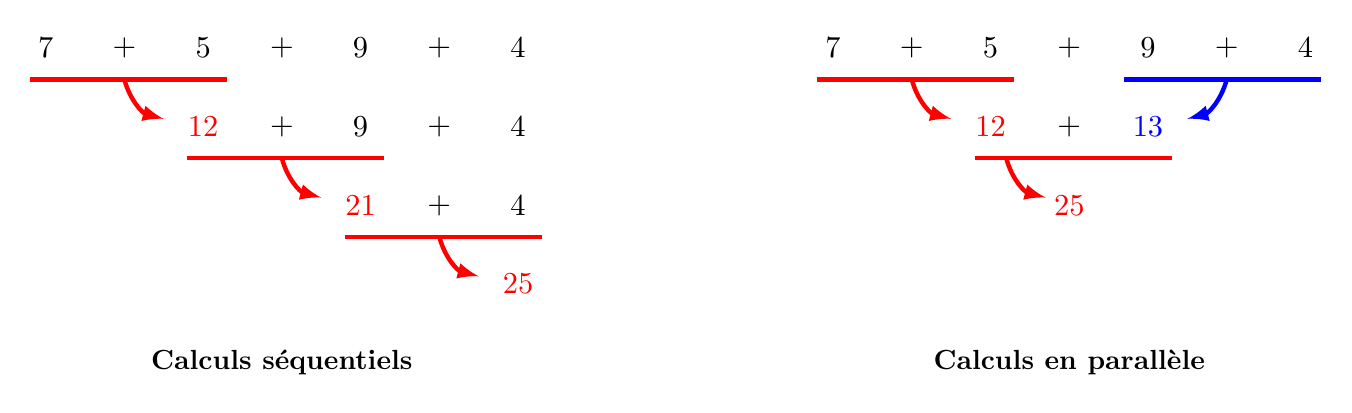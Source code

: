 \begin{tikzpicture}[scale=1]

\node[scale=1.1] at (0,0) {$7$};
\node[scale=1.1] at (1,0) {$+$};
\node[scale=1.1] at (2,0) {$5$};
\node[scale=1.1] at (3,0) {$+$};
\node[scale=1.1] at (4,0) {$9$};
\node[scale=1.1] at (5,0) {$+$};
\node[scale=1.1] at (6,0) {$4$};


\node[scale=1.1,red] at (2,-1) {$12$};
\node[scale=1.1] at (3,-1) {$+$};
\node[scale=1.1] at (4,-1) {$9$};
\node[scale=1.1] at (5,-1) {$+$};
\node[scale=1.1] at (6,-1) {$4$};


\node[scale=1.1,red] at (4,-2) {$21$};
\node[scale=1.1] at (5,-2) {$+$};
\node[scale=1.1] at (6,-2) {$4$};

\node[scale=1.1,red] at (6,-3) {$25$};

\draw[-,ultra thick,red] (-0.2,-0.4) -- (2.3,-0.4);
\draw[->,>=latex,ultra thick,red] (1,-0.4) to[bend right] ++(0.5,-0.5);

\draw[-,ultra thick,red] (2-0.2,-1-0.4) -- (2+2.3,-1-0.4);
\draw[->,>=latex,ultra thick,red] (3,-1-0.4) to[bend right] ++(0.5,-0.5);

\draw[-,ultra thick,red] (4-0.2,-2-0.4) -- (4+2.3,-2-0.4);
\draw[->,>=latex,ultra thick,red] (5,-2.4) to[bend right] ++(0.5,-0.5);

\node at (3,-4) {\bf Calculs s\'equentiels};


\begin{scope}[xshift=10cm]
\node[scale=1.1] at (0,0) {$7$};
\node[scale=1.1] at (1,0) {$+$};
\node[scale=1.1] at (2,0) {$5$};
\node[scale=1.1] at (3,0) {$+$};
\node[scale=1.1] at (4,0) {$9$};
\node[scale=1.1] at (5,0) {$+$};
\node[scale=1.1] at (6,0) {$4$};


\node[scale=1.1,red] at (2,-1) {$12$};
\node[scale=1.1] at (3,-1) {$+$};
\node[scale=1.1,blue] at (4,-1) {$13$};


\node[scale=1.1,red] at (3,-2) {$25$};

\draw[-,ultra thick,red] (-0.2,-0.4) -- (2.3,-0.4);
\draw[->,>=latex,ultra thick,red] (1,-0.4) to[bend right] ++(0.5,-0.5);

\draw[-,ultra thick,blue] (4-0.3,-0.4) -- (6.2,-0.4);
\draw[->,>=latex,ultra thick,blue] (5,-0.4) to[bend left] ++(-0.5,-0.5);

\draw[-,ultra thick,red] (2-0.2,-1-0.4) -- (2+2.3,-1-0.4);
\draw[->,>=latex,ultra thick,red] (2.2,-1.4) to[bend right] ++(0.5,-0.5);

\node at (3,-4) {\bf Calculs en parall\`ele};
\end{scope}
\end{tikzpicture}  